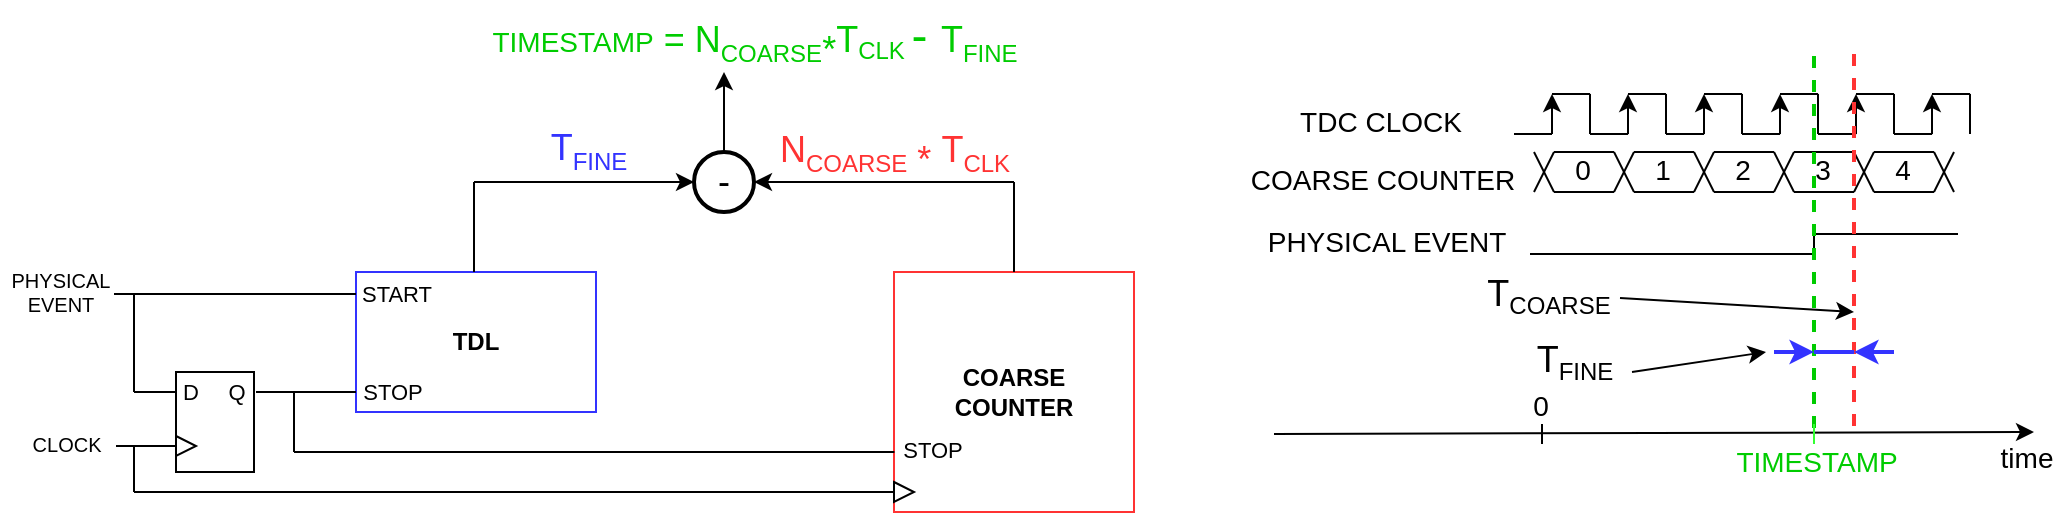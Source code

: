 <mxfile>
    <diagram id="mptcPpxPdkdbLmZneEK6" name="Page-1">
        <mxGraphModel dx="1120" dy="140" grid="1" gridSize="10" guides="1" tooltips="1" connect="1" arrows="1" fold="1" page="1" pageScale="1" pageWidth="850" pageHeight="1100" math="0" shadow="0">
            <root>
                <mxCell id="0"/>
                <mxCell id="1" parent="0"/>
                <mxCell id="2" value="&lt;b&gt;TDL&lt;/b&gt;" style="whiteSpace=wrap;html=1;strokeColor=#3333FF;" vertex="1" parent="1">
                    <mxGeometry x="121" y="170" width="120" height="70" as="geometry"/>
                </mxCell>
                <mxCell id="3" value="&lt;font style=&quot;font-size: 11px&quot;&gt;START&lt;/font&gt;" style="text;html=1;resizable=0;autosize=1;align=center;verticalAlign=middle;points=[];fillColor=none;strokeColor=none;rounded=0;" vertex="1" parent="1">
                    <mxGeometry x="116" y="171" width="50" height="20" as="geometry"/>
                </mxCell>
                <mxCell id="4" value="&lt;font style=&quot;font-size: 11px&quot;&gt;STOP&lt;/font&gt;" style="text;html=1;resizable=0;autosize=1;align=center;verticalAlign=middle;points=[];fillColor=none;strokeColor=none;rounded=0;" vertex="1" parent="1">
                    <mxGeometry x="114" y="220" width="50" height="20" as="geometry"/>
                </mxCell>
                <mxCell id="5" value="&lt;font style=&quot;font-size: 12px&quot;&gt;&lt;b&gt;COARSE&lt;br&gt;COUNTER&lt;/b&gt;&lt;/font&gt;" style="whiteSpace=wrap;html=1;fontSize=10;strokeColor=#FF3333;" vertex="1" parent="1">
                    <mxGeometry x="390" y="170" width="120" height="120" as="geometry"/>
                </mxCell>
                <mxCell id="6" value="&lt;font style=&quot;font-size: 11px&quot;&gt;STOP&lt;/font&gt;" style="text;html=1;resizable=0;autosize=1;align=center;verticalAlign=middle;points=[];fillColor=none;strokeColor=none;rounded=0;fontSize=12;" vertex="1" parent="1">
                    <mxGeometry x="384" y="249" width="50" height="20" as="geometry"/>
                </mxCell>
                <mxCell id="7" value="" style="endArrow=none;html=1;fontSize=10;" edge="1" parent="1">
                    <mxGeometry width="50" height="50" relative="1" as="geometry">
                        <mxPoint x="90" y="280" as="sourcePoint"/>
                        <mxPoint x="390" y="280" as="targetPoint"/>
                    </mxGeometry>
                </mxCell>
                <mxCell id="9" value="" style="endArrow=none;html=1;fontSize=10;" edge="1" parent="1">
                    <mxGeometry width="50" height="50" relative="1" as="geometry">
                        <mxPoint x="90" y="260" as="sourcePoint"/>
                        <mxPoint x="90" y="230" as="targetPoint"/>
                    </mxGeometry>
                </mxCell>
                <mxCell id="10" value="" style="endArrow=none;html=1;fontSize=10;" edge="1" parent="1">
                    <mxGeometry width="50" height="50" relative="1" as="geometry">
                        <mxPoint x="10" y="280" as="sourcePoint"/>
                        <mxPoint x="99" y="280" as="targetPoint"/>
                    </mxGeometry>
                </mxCell>
                <mxCell id="11" value="" style="endArrow=none;html=1;fontSize=10;" edge="1" parent="1">
                    <mxGeometry width="50" height="50" relative="1" as="geometry">
                        <mxPoint y="181" as="sourcePoint"/>
                        <mxPoint x="121" y="181" as="targetPoint"/>
                    </mxGeometry>
                </mxCell>
                <mxCell id="12" value="CLOCK" style="text;html=1;resizable=0;autosize=1;align=center;verticalAlign=middle;points=[];fillColor=none;strokeColor=none;rounded=0;fontSize=10;" vertex="1" parent="1">
                    <mxGeometry x="-49" y="246" width="50" height="20" as="geometry"/>
                </mxCell>
                <mxCell id="13" value="PHYSICAL&lt;br&gt;EVENT" style="text;html=1;resizable=0;autosize=1;align=center;verticalAlign=middle;points=[];fillColor=none;strokeColor=none;rounded=0;fontSize=10;" vertex="1" parent="1">
                    <mxGeometry x="-57" y="165" width="60" height="30" as="geometry"/>
                </mxCell>
                <mxCell id="14" value="&lt;font style=&quot;font-size: 18px&quot;&gt;-&lt;/font&gt;" style="ellipse;whiteSpace=wrap;html=1;fontSize=10;strokeColor=#000000;strokeWidth=2;" vertex="1" parent="1">
                    <mxGeometry x="290" y="110" width="30" height="30" as="geometry"/>
                </mxCell>
                <mxCell id="15" value="" style="endArrow=classic;html=1;fontSize=18;entryX=0;entryY=0.5;entryDx=0;entryDy=0;" edge="1" parent="1" target="14">
                    <mxGeometry width="50" height="50" relative="1" as="geometry">
                        <mxPoint x="180" y="125" as="sourcePoint"/>
                        <mxPoint x="230" y="121" as="targetPoint"/>
                    </mxGeometry>
                </mxCell>
                <mxCell id="16" value="" style="endArrow=classic;html=1;fontSize=18;entryX=1;entryY=0.5;entryDx=0;entryDy=0;" edge="1" parent="1" target="14">
                    <mxGeometry width="50" height="50" relative="1" as="geometry">
                        <mxPoint x="450" y="125" as="sourcePoint"/>
                        <mxPoint x="410" y="105" as="targetPoint"/>
                    </mxGeometry>
                </mxCell>
                <mxCell id="17" value="" style="endArrow=none;html=1;fontSize=10;" edge="1" parent="1">
                    <mxGeometry width="50" height="50" relative="1" as="geometry">
                        <mxPoint x="180" y="170" as="sourcePoint"/>
                        <mxPoint x="180" y="125" as="targetPoint"/>
                    </mxGeometry>
                </mxCell>
                <mxCell id="18" value="" style="endArrow=none;html=1;fontSize=10;" edge="1" parent="1">
                    <mxGeometry width="50" height="50" relative="1" as="geometry">
                        <mxPoint x="450" y="170" as="sourcePoint"/>
                        <mxPoint x="450" y="125" as="targetPoint"/>
                    </mxGeometry>
                </mxCell>
                <mxCell id="19" value="&lt;font color=&quot;#3333ff&quot;&gt;T&lt;sub&gt;&lt;font style=&quot;font-size: 12px&quot;&gt;FINE&lt;/font&gt;&lt;/sub&gt;&lt;/font&gt;" style="text;html=1;resizable=0;autosize=1;align=center;verticalAlign=middle;points=[];fillColor=none;strokeColor=none;rounded=0;fontSize=18;" vertex="1" parent="1">
                    <mxGeometry x="212" y="95" width="50" height="30" as="geometry"/>
                </mxCell>
                <mxCell id="20" value="&lt;font color=&quot;#ff3333&quot;&gt;N&lt;sub&gt;&lt;font&gt;&lt;font style=&quot;font-size: 12px&quot;&gt;COARSE&lt;/font&gt;&lt;span style=&quot;font-size: 18px&quot;&gt; *&amp;nbsp;&lt;/span&gt;&lt;/font&gt;&lt;/sub&gt;T&lt;sub&gt;&lt;font style=&quot;font-size: 12px&quot;&gt;CLK&lt;/font&gt;&lt;/sub&gt;&lt;/font&gt;" style="text;html=1;resizable=0;autosize=1;align=center;verticalAlign=middle;points=[];fillColor=none;strokeColor=none;rounded=0;fontSize=18;" vertex="1" parent="1">
                    <mxGeometry x="325" y="97" width="130" height="30" as="geometry"/>
                </mxCell>
                <mxCell id="21" value="" style="endArrow=classic;html=1;fontSize=12;fontColor=#FF3333;exitX=0.5;exitY=0;exitDx=0;exitDy=0;" edge="1" parent="1" source="14">
                    <mxGeometry width="50" height="50" relative="1" as="geometry">
                        <mxPoint x="330" y="170" as="sourcePoint"/>
                        <mxPoint x="305" y="70" as="targetPoint"/>
                    </mxGeometry>
                </mxCell>
                <mxCell id="22" value="&lt;font color=&quot;#000000&quot; style=&quot;font-size: 14px&quot;&gt;TDC CLOCK&lt;/font&gt;" style="text;html=1;resizable=0;autosize=1;align=center;verticalAlign=middle;points=[];fillColor=none;strokeColor=none;rounded=0;fontSize=12;fontColor=#33FF33;" vertex="1" parent="1">
                    <mxGeometry x="583" y="85" width="100" height="20" as="geometry"/>
                </mxCell>
                <mxCell id="23" value="&lt;font color=&quot;#000000&quot; style=&quot;font-size: 14px&quot;&gt;COARSE COUNTER&lt;/font&gt;" style="text;html=1;resizable=0;autosize=1;align=center;verticalAlign=middle;points=[];fillColor=none;strokeColor=none;rounded=0;fontSize=12;fontColor=#33FF33;" vertex="1" parent="1">
                    <mxGeometry x="559" y="114" width="150" height="20" as="geometry"/>
                </mxCell>
                <mxCell id="24" value="&lt;font color=&quot;#000000&quot; style=&quot;font-size: 14px&quot;&gt;PHYSICAL EVENT&lt;/font&gt;" style="text;html=1;resizable=0;autosize=1;align=center;verticalAlign=middle;points=[];fillColor=none;strokeColor=none;rounded=0;fontSize=12;fontColor=#33FF33;" vertex="1" parent="1">
                    <mxGeometry x="571" y="145" width="130" height="20" as="geometry"/>
                </mxCell>
                <mxCell id="25" value="" style="endArrow=none;html=1;fontSize=10;startArrow=classic;startFill=1;" edge="1" parent="1">
                    <mxGeometry width="50" height="50" relative="1" as="geometry">
                        <mxPoint x="960" y="250" as="sourcePoint"/>
                        <mxPoint x="580" y="251" as="targetPoint"/>
                    </mxGeometry>
                </mxCell>
                <mxCell id="26" value="" style="endArrow=none;html=1;fontSize=10;" edge="1" parent="1">
                    <mxGeometry width="50" height="50" relative="1" as="geometry">
                        <mxPoint x="700" y="101" as="sourcePoint"/>
                        <mxPoint x="719" y="101" as="targetPoint"/>
                    </mxGeometry>
                </mxCell>
                <mxCell id="27" value="" style="endArrow=none;html=1;fontSize=10;" edge="1" parent="1">
                    <mxGeometry width="50" height="50" relative="1" as="geometry">
                        <mxPoint x="719" y="81" as="sourcePoint"/>
                        <mxPoint x="738.048" y="81" as="targetPoint"/>
                    </mxGeometry>
                </mxCell>
                <mxCell id="28" value="" style="endArrow=classic;html=1;fontSize=14;fontColor=#000000;" edge="1" parent="1">
                    <mxGeometry width="50" height="50" relative="1" as="geometry">
                        <mxPoint x="719" y="101" as="sourcePoint"/>
                        <mxPoint x="719" y="81" as="targetPoint"/>
                    </mxGeometry>
                </mxCell>
                <mxCell id="29" value="" style="endArrow=none;html=1;fontSize=14;fontColor=#000000;" edge="1" parent="1">
                    <mxGeometry width="50" height="50" relative="1" as="geometry">
                        <mxPoint x="738" y="101" as="sourcePoint"/>
                        <mxPoint x="738" y="81" as="targetPoint"/>
                    </mxGeometry>
                </mxCell>
                <mxCell id="30" value="" style="endArrow=none;html=1;fontSize=10;" edge="1" parent="1">
                    <mxGeometry width="50" height="50" relative="1" as="geometry">
                        <mxPoint x="738" y="101" as="sourcePoint"/>
                        <mxPoint x="757.048" y="101" as="targetPoint"/>
                    </mxGeometry>
                </mxCell>
                <mxCell id="31" value="" style="endArrow=none;html=1;fontSize=10;" edge="1" parent="1">
                    <mxGeometry width="50" height="50" relative="1" as="geometry">
                        <mxPoint x="757" y="81" as="sourcePoint"/>
                        <mxPoint x="776.048" y="81" as="targetPoint"/>
                    </mxGeometry>
                </mxCell>
                <mxCell id="32" value="" style="endArrow=classic;html=1;fontSize=14;fontColor=#000000;" edge="1" parent="1">
                    <mxGeometry width="50" height="50" relative="1" as="geometry">
                        <mxPoint x="757" y="101" as="sourcePoint"/>
                        <mxPoint x="757" y="81" as="targetPoint"/>
                    </mxGeometry>
                </mxCell>
                <mxCell id="33" value="" style="endArrow=none;html=1;fontSize=14;fontColor=#000000;" edge="1" parent="1">
                    <mxGeometry width="50" height="50" relative="1" as="geometry">
                        <mxPoint x="776" y="101" as="sourcePoint"/>
                        <mxPoint x="776" y="81" as="targetPoint"/>
                    </mxGeometry>
                </mxCell>
                <mxCell id="34" value="" style="endArrow=none;html=1;fontSize=10;" edge="1" parent="1">
                    <mxGeometry width="50" height="50" relative="1" as="geometry">
                        <mxPoint x="776" y="101" as="sourcePoint"/>
                        <mxPoint x="795.048" y="101" as="targetPoint"/>
                    </mxGeometry>
                </mxCell>
                <mxCell id="35" value="" style="endArrow=none;html=1;fontSize=10;" edge="1" parent="1">
                    <mxGeometry width="50" height="50" relative="1" as="geometry">
                        <mxPoint x="795" y="81" as="sourcePoint"/>
                        <mxPoint x="814.048" y="81" as="targetPoint"/>
                    </mxGeometry>
                </mxCell>
                <mxCell id="36" value="" style="endArrow=classic;html=1;fontSize=14;fontColor=#000000;" edge="1" parent="1">
                    <mxGeometry width="50" height="50" relative="1" as="geometry">
                        <mxPoint x="795" y="101" as="sourcePoint"/>
                        <mxPoint x="795" y="81" as="targetPoint"/>
                    </mxGeometry>
                </mxCell>
                <mxCell id="37" value="" style="endArrow=none;html=1;fontSize=14;fontColor=#000000;" edge="1" parent="1">
                    <mxGeometry width="50" height="50" relative="1" as="geometry">
                        <mxPoint x="814" y="101" as="sourcePoint"/>
                        <mxPoint x="814" y="81" as="targetPoint"/>
                    </mxGeometry>
                </mxCell>
                <mxCell id="38" value="" style="endArrow=none;html=1;fontSize=10;" edge="1" parent="1">
                    <mxGeometry width="50" height="50" relative="1" as="geometry">
                        <mxPoint x="814" y="101" as="sourcePoint"/>
                        <mxPoint x="833.048" y="101" as="targetPoint"/>
                    </mxGeometry>
                </mxCell>
                <mxCell id="39" value="" style="endArrow=none;html=1;fontSize=10;" edge="1" parent="1">
                    <mxGeometry width="50" height="50" relative="1" as="geometry">
                        <mxPoint x="833" y="81" as="sourcePoint"/>
                        <mxPoint x="852.048" y="81" as="targetPoint"/>
                    </mxGeometry>
                </mxCell>
                <mxCell id="40" value="" style="endArrow=classic;html=1;fontSize=14;fontColor=#000000;" edge="1" parent="1">
                    <mxGeometry width="50" height="50" relative="1" as="geometry">
                        <mxPoint x="833" y="101" as="sourcePoint"/>
                        <mxPoint x="833" y="81" as="targetPoint"/>
                    </mxGeometry>
                </mxCell>
                <mxCell id="41" value="" style="endArrow=none;html=1;fontSize=14;fontColor=#000000;" edge="1" parent="1">
                    <mxGeometry width="50" height="50" relative="1" as="geometry">
                        <mxPoint x="852" y="101" as="sourcePoint"/>
                        <mxPoint x="852" y="81" as="targetPoint"/>
                    </mxGeometry>
                </mxCell>
                <mxCell id="42" value="" style="endArrow=none;html=1;fontSize=10;" edge="1" parent="1">
                    <mxGeometry width="50" height="50" relative="1" as="geometry">
                        <mxPoint x="852" y="101" as="sourcePoint"/>
                        <mxPoint x="871.048" y="101" as="targetPoint"/>
                    </mxGeometry>
                </mxCell>
                <mxCell id="43" value="" style="endArrow=none;html=1;fontSize=10;" edge="1" parent="1">
                    <mxGeometry width="50" height="50" relative="1" as="geometry">
                        <mxPoint x="871" y="81" as="sourcePoint"/>
                        <mxPoint x="890.048" y="81" as="targetPoint"/>
                    </mxGeometry>
                </mxCell>
                <mxCell id="44" value="" style="endArrow=classic;html=1;fontSize=14;fontColor=#000000;" edge="1" parent="1">
                    <mxGeometry width="50" height="50" relative="1" as="geometry">
                        <mxPoint x="871" y="101" as="sourcePoint"/>
                        <mxPoint x="871" y="81" as="targetPoint"/>
                    </mxGeometry>
                </mxCell>
                <mxCell id="45" value="" style="endArrow=none;html=1;fontSize=14;fontColor=#000000;" edge="1" parent="1">
                    <mxGeometry width="50" height="50" relative="1" as="geometry">
                        <mxPoint x="890" y="101" as="sourcePoint"/>
                        <mxPoint x="890" y="81" as="targetPoint"/>
                    </mxGeometry>
                </mxCell>
                <mxCell id="46" value="" style="endArrow=none;html=1;fontSize=10;" edge="1" parent="1">
                    <mxGeometry width="50" height="50" relative="1" as="geometry">
                        <mxPoint x="890" y="101" as="sourcePoint"/>
                        <mxPoint x="909.048" y="101" as="targetPoint"/>
                    </mxGeometry>
                </mxCell>
                <mxCell id="47" value="" style="endArrow=none;html=1;fontSize=10;" edge="1" parent="1">
                    <mxGeometry width="50" height="50" relative="1" as="geometry">
                        <mxPoint x="909" y="81" as="sourcePoint"/>
                        <mxPoint x="928.048" y="81" as="targetPoint"/>
                    </mxGeometry>
                </mxCell>
                <mxCell id="48" value="" style="endArrow=classic;html=1;fontSize=14;fontColor=#000000;" edge="1" parent="1">
                    <mxGeometry width="50" height="50" relative="1" as="geometry">
                        <mxPoint x="909" y="101" as="sourcePoint"/>
                        <mxPoint x="909" y="81" as="targetPoint"/>
                    </mxGeometry>
                </mxCell>
                <mxCell id="49" value="" style="endArrow=none;html=1;fontSize=14;fontColor=#000000;" edge="1" parent="1">
                    <mxGeometry width="50" height="50" relative="1" as="geometry">
                        <mxPoint x="928" y="101" as="sourcePoint"/>
                        <mxPoint x="928" y="81" as="targetPoint"/>
                    </mxGeometry>
                </mxCell>
                <mxCell id="50" value="" style="endArrow=none;html=1;fontSize=14;fontColor=#000000;" edge="1" parent="1">
                    <mxGeometry width="50" height="50" relative="1" as="geometry">
                        <mxPoint x="710" y="130" as="sourcePoint"/>
                        <mxPoint x="720" y="110" as="targetPoint"/>
                    </mxGeometry>
                </mxCell>
                <mxCell id="51" value="" style="endArrow=none;html=1;fontSize=14;fontColor=#000000;" edge="1" parent="1">
                    <mxGeometry width="50" height="50" relative="1" as="geometry">
                        <mxPoint x="710" y="110" as="sourcePoint"/>
                        <mxPoint x="720" y="130" as="targetPoint"/>
                    </mxGeometry>
                </mxCell>
                <mxCell id="52" value="" style="endArrow=none;html=1;fontSize=10;" edge="1" parent="1">
                    <mxGeometry width="50" height="50" relative="1" as="geometry">
                        <mxPoint x="720" y="110" as="sourcePoint"/>
                        <mxPoint x="750" y="110" as="targetPoint"/>
                    </mxGeometry>
                </mxCell>
                <mxCell id="53" value="" style="endArrow=none;html=1;fontSize=10;endSize=6;" edge="1" parent="1">
                    <mxGeometry width="50" height="50" relative="1" as="geometry">
                        <mxPoint x="720" y="130" as="sourcePoint"/>
                        <mxPoint x="750" y="130" as="targetPoint"/>
                    </mxGeometry>
                </mxCell>
                <mxCell id="54" value="" style="endArrow=none;html=1;fontSize=14;fontColor=#000000;" edge="1" parent="1">
                    <mxGeometry width="50" height="50" relative="1" as="geometry">
                        <mxPoint x="750" y="130" as="sourcePoint"/>
                        <mxPoint x="760" y="110.0" as="targetPoint"/>
                    </mxGeometry>
                </mxCell>
                <mxCell id="55" value="" style="endArrow=none;html=1;fontSize=14;fontColor=#000000;" edge="1" parent="1">
                    <mxGeometry width="50" height="50" relative="1" as="geometry">
                        <mxPoint x="750" y="110.0" as="sourcePoint"/>
                        <mxPoint x="760" y="130" as="targetPoint"/>
                    </mxGeometry>
                </mxCell>
                <mxCell id="56" value="" style="endArrow=none;html=1;fontSize=10;" edge="1" parent="1">
                    <mxGeometry width="50" height="50" relative="1" as="geometry">
                        <mxPoint x="760" y="110.0" as="sourcePoint"/>
                        <mxPoint x="790" y="110.0" as="targetPoint"/>
                    </mxGeometry>
                </mxCell>
                <mxCell id="57" value="" style="endArrow=none;html=1;fontSize=10;endSize=6;" edge="1" parent="1">
                    <mxGeometry width="50" height="50" relative="1" as="geometry">
                        <mxPoint x="760" y="130" as="sourcePoint"/>
                        <mxPoint x="790" y="130" as="targetPoint"/>
                    </mxGeometry>
                </mxCell>
                <mxCell id="58" value="" style="endArrow=none;html=1;fontSize=14;fontColor=#000000;" edge="1" parent="1">
                    <mxGeometry width="50" height="50" relative="1" as="geometry">
                        <mxPoint x="790" y="130" as="sourcePoint"/>
                        <mxPoint x="800" y="110.0" as="targetPoint"/>
                    </mxGeometry>
                </mxCell>
                <mxCell id="59" value="" style="endArrow=none;html=1;fontSize=14;fontColor=#000000;" edge="1" parent="1">
                    <mxGeometry width="50" height="50" relative="1" as="geometry">
                        <mxPoint x="790" y="110.0" as="sourcePoint"/>
                        <mxPoint x="800" y="130" as="targetPoint"/>
                    </mxGeometry>
                </mxCell>
                <mxCell id="60" value="" style="endArrow=none;html=1;fontSize=10;" edge="1" parent="1">
                    <mxGeometry width="50" height="50" relative="1" as="geometry">
                        <mxPoint x="800" y="110.0" as="sourcePoint"/>
                        <mxPoint x="830" y="110.0" as="targetPoint"/>
                    </mxGeometry>
                </mxCell>
                <mxCell id="61" value="" style="endArrow=none;html=1;fontSize=10;endSize=6;" edge="1" parent="1">
                    <mxGeometry width="50" height="50" relative="1" as="geometry">
                        <mxPoint x="800" y="130" as="sourcePoint"/>
                        <mxPoint x="830" y="130" as="targetPoint"/>
                    </mxGeometry>
                </mxCell>
                <mxCell id="62" value="" style="endArrow=none;html=1;fontSize=14;fontColor=#000000;" edge="1" parent="1">
                    <mxGeometry width="50" height="50" relative="1" as="geometry">
                        <mxPoint x="830" y="130" as="sourcePoint"/>
                        <mxPoint x="840" y="110.0" as="targetPoint"/>
                    </mxGeometry>
                </mxCell>
                <mxCell id="63" value="" style="endArrow=none;html=1;fontSize=14;fontColor=#000000;" edge="1" parent="1">
                    <mxGeometry width="50" height="50" relative="1" as="geometry">
                        <mxPoint x="830" y="110.0" as="sourcePoint"/>
                        <mxPoint x="840" y="130" as="targetPoint"/>
                    </mxGeometry>
                </mxCell>
                <mxCell id="64" value="" style="endArrow=none;html=1;fontSize=10;" edge="1" parent="1">
                    <mxGeometry width="50" height="50" relative="1" as="geometry">
                        <mxPoint x="840" y="110.0" as="sourcePoint"/>
                        <mxPoint x="870" y="110.0" as="targetPoint"/>
                    </mxGeometry>
                </mxCell>
                <mxCell id="65" value="" style="endArrow=none;html=1;fontSize=10;endSize=6;" edge="1" parent="1">
                    <mxGeometry width="50" height="50" relative="1" as="geometry">
                        <mxPoint x="840" y="130" as="sourcePoint"/>
                        <mxPoint x="870" y="130" as="targetPoint"/>
                    </mxGeometry>
                </mxCell>
                <mxCell id="66" value="" style="endArrow=none;html=1;fontSize=14;fontColor=#000000;" edge="1" parent="1">
                    <mxGeometry width="50" height="50" relative="1" as="geometry">
                        <mxPoint x="870" y="130" as="sourcePoint"/>
                        <mxPoint x="880" y="110.0" as="targetPoint"/>
                    </mxGeometry>
                </mxCell>
                <mxCell id="67" value="" style="endArrow=none;html=1;fontSize=14;fontColor=#000000;" edge="1" parent="1">
                    <mxGeometry width="50" height="50" relative="1" as="geometry">
                        <mxPoint x="870" y="110.0" as="sourcePoint"/>
                        <mxPoint x="880" y="130" as="targetPoint"/>
                    </mxGeometry>
                </mxCell>
                <mxCell id="68" value="" style="endArrow=none;html=1;fontSize=10;" edge="1" parent="1">
                    <mxGeometry width="50" height="50" relative="1" as="geometry">
                        <mxPoint x="880" y="110.0" as="sourcePoint"/>
                        <mxPoint x="910" y="110.0" as="targetPoint"/>
                    </mxGeometry>
                </mxCell>
                <mxCell id="69" value="" style="endArrow=none;html=1;fontSize=10;endSize=6;" edge="1" parent="1">
                    <mxGeometry width="50" height="50" relative="1" as="geometry">
                        <mxPoint x="880" y="130" as="sourcePoint"/>
                        <mxPoint x="910" y="130" as="targetPoint"/>
                    </mxGeometry>
                </mxCell>
                <mxCell id="70" value="" style="endArrow=none;html=1;fontSize=14;fontColor=#000000;" edge="1" parent="1">
                    <mxGeometry width="50" height="50" relative="1" as="geometry">
                        <mxPoint x="910" y="130" as="sourcePoint"/>
                        <mxPoint x="920" y="110.0" as="targetPoint"/>
                    </mxGeometry>
                </mxCell>
                <mxCell id="71" value="" style="endArrow=none;html=1;fontSize=14;fontColor=#000000;" edge="1" parent="1">
                    <mxGeometry width="50" height="50" relative="1" as="geometry">
                        <mxPoint x="910" y="110.0" as="sourcePoint"/>
                        <mxPoint x="920" y="130" as="targetPoint"/>
                    </mxGeometry>
                </mxCell>
                <mxCell id="72" value="0" style="text;html=1;resizable=0;autosize=1;align=center;verticalAlign=middle;points=[];fillColor=none;strokeColor=none;rounded=0;fontSize=14;fontColor=#000000;" vertex="1" parent="1">
                    <mxGeometry x="724" y="109" width="20" height="20" as="geometry"/>
                </mxCell>
                <mxCell id="73" value="1" style="text;html=1;resizable=0;autosize=1;align=center;verticalAlign=middle;points=[];fillColor=none;strokeColor=none;rounded=0;fontSize=14;fontColor=#000000;" vertex="1" parent="1">
                    <mxGeometry x="764" y="109" width="20" height="20" as="geometry"/>
                </mxCell>
                <mxCell id="74" value="2" style="text;html=1;resizable=0;autosize=1;align=center;verticalAlign=middle;points=[];fillColor=none;strokeColor=none;rounded=0;fontSize=14;fontColor=#000000;" vertex="1" parent="1">
                    <mxGeometry x="804" y="109" width="20" height="20" as="geometry"/>
                </mxCell>
                <mxCell id="75" value="3" style="text;html=1;resizable=0;autosize=1;align=center;verticalAlign=middle;points=[];fillColor=none;strokeColor=none;rounded=0;fontSize=14;fontColor=#000000;" vertex="1" parent="1">
                    <mxGeometry x="844" y="109" width="20" height="20" as="geometry"/>
                </mxCell>
                <mxCell id="76" value="4" style="text;html=1;resizable=0;autosize=1;align=center;verticalAlign=middle;points=[];fillColor=none;strokeColor=none;rounded=0;fontSize=14;fontColor=#000000;" vertex="1" parent="1">
                    <mxGeometry x="884" y="109" width="20" height="20" as="geometry"/>
                </mxCell>
                <mxCell id="77" value="" style="endArrow=none;html=1;fontSize=10;" edge="1" parent="1">
                    <mxGeometry width="50" height="50" relative="1" as="geometry">
                        <mxPoint x="708" y="161" as="sourcePoint"/>
                        <mxPoint x="850" y="161" as="targetPoint"/>
                    </mxGeometry>
                </mxCell>
                <mxCell id="78" value="" style="endArrow=none;html=1;fontSize=10;" edge="1" parent="1">
                    <mxGeometry width="50" height="50" relative="1" as="geometry">
                        <mxPoint x="850" y="151" as="sourcePoint"/>
                        <mxPoint x="922" y="151" as="targetPoint"/>
                    </mxGeometry>
                </mxCell>
                <mxCell id="79" value="" style="endArrow=none;html=1;fontSize=10;" edge="1" parent="1">
                    <mxGeometry width="50" height="50" relative="1" as="geometry">
                        <mxPoint x="850" y="151" as="sourcePoint"/>
                        <mxPoint x="850" y="161" as="targetPoint"/>
                    </mxGeometry>
                </mxCell>
                <mxCell id="80" value="" style="endArrow=none;html=1;fontSize=10;" edge="1" parent="1">
                    <mxGeometry width="50" height="50" relative="1" as="geometry">
                        <mxPoint x="714" y="246" as="sourcePoint"/>
                        <mxPoint x="714" y="256" as="targetPoint"/>
                    </mxGeometry>
                </mxCell>
                <mxCell id="81" value="0" style="text;html=1;resizable=0;autosize=1;align=center;verticalAlign=middle;points=[];fillColor=none;strokeColor=none;rounded=0;fontSize=14;fontColor=#000000;" vertex="1" parent="1">
                    <mxGeometry x="703" y="227" width="20" height="20" as="geometry"/>
                </mxCell>
                <mxCell id="82" value="" style="endArrow=none;html=1;fontSize=10;dashed=1;strokeColor=#FF3333;strokeWidth=2;" edge="1" parent="1">
                    <mxGeometry width="50" height="50" relative="1" as="geometry">
                        <mxPoint x="870" y="61" as="sourcePoint"/>
                        <mxPoint x="870" y="250" as="targetPoint"/>
                    </mxGeometry>
                </mxCell>
                <mxCell id="83" value="" style="endArrow=none;html=1;fontSize=10;dashed=1;strokeColor=#00CC00;strokeWidth=2;" edge="1" parent="1">
                    <mxGeometry width="50" height="50" relative="1" as="geometry">
                        <mxPoint x="850" y="62" as="sourcePoint"/>
                        <mxPoint x="850" y="250" as="targetPoint"/>
                    </mxGeometry>
                </mxCell>
                <mxCell id="84" value="time" style="text;html=1;resizable=0;autosize=1;align=center;verticalAlign=middle;points=[];fillColor=none;strokeColor=none;rounded=0;fontSize=14;fontColor=#000000;" vertex="1" parent="1">
                    <mxGeometry x="936" y="253" width="40" height="20" as="geometry"/>
                </mxCell>
                <mxCell id="85" value="" style="endArrow=none;html=1;fontSize=10;strokeColor=#33FF33;" edge="1" parent="1">
                    <mxGeometry width="50" height="50" relative="1" as="geometry">
                        <mxPoint x="850" y="246" as="sourcePoint"/>
                        <mxPoint x="850" y="256" as="targetPoint"/>
                    </mxGeometry>
                </mxCell>
                <mxCell id="86" value="&lt;font color=&quot;#00cc00&quot;&gt;TIMESTAMP&lt;/font&gt;" style="text;html=1;resizable=0;autosize=1;align=center;verticalAlign=middle;points=[];fillColor=none;strokeColor=none;rounded=0;fontSize=14;fontColor=#000000;" vertex="1" parent="1">
                    <mxGeometry x="801" y="255" width="100" height="20" as="geometry"/>
                </mxCell>
                <mxCell id="87" value="" style="endArrow=none;html=1;fontSize=14;fontColor=#33FF33;endSize=6;strokeColor=#3333FF;startArrow=classic;startFill=1;strokeWidth=2;" edge="1" parent="1">
                    <mxGeometry width="50" height="50" relative="1" as="geometry">
                        <mxPoint x="870" y="210" as="sourcePoint"/>
                        <mxPoint x="890" y="210" as="targetPoint"/>
                    </mxGeometry>
                </mxCell>
                <mxCell id="88" value="" style="endArrow=none;html=1;fontSize=14;fontColor=#33FF33;endSize=6;strokeColor=#3333FF;startArrow=classic;startFill=1;strokeWidth=2;" edge="1" parent="1">
                    <mxGeometry width="50" height="50" relative="1" as="geometry">
                        <mxPoint x="850" y="210" as="sourcePoint"/>
                        <mxPoint x="830" y="210" as="targetPoint"/>
                    </mxGeometry>
                </mxCell>
                <mxCell id="89" value="" style="endArrow=none;html=1;fontSize=14;fontColor=#33FF33;endSize=6;strokeColor=#3333FF;startArrow=none;startFill=0;strokeWidth=2;" edge="1" parent="1">
                    <mxGeometry width="50" height="50" relative="1" as="geometry">
                        <mxPoint x="870" y="210" as="sourcePoint"/>
                        <mxPoint x="850" y="210" as="targetPoint"/>
                    </mxGeometry>
                </mxCell>
                <mxCell id="90" value="" style="endArrow=classic;html=1;fontSize=14;fontColor=#33FF33;endSize=6;strokeColor=#000000;strokeWidth=1;" edge="1" parent="1">
                    <mxGeometry width="50" height="50" relative="1" as="geometry">
                        <mxPoint x="759" y="220" as="sourcePoint"/>
                        <mxPoint x="826" y="210" as="targetPoint"/>
                    </mxGeometry>
                </mxCell>
                <mxCell id="91" value="" style="endArrow=classic;html=1;fontSize=14;fontColor=#33FF33;endSize=6;strokeColor=#000000;strokeWidth=1;" edge="1" parent="1">
                    <mxGeometry width="50" height="50" relative="1" as="geometry">
                        <mxPoint x="753" y="183" as="sourcePoint"/>
                        <mxPoint x="870" y="190" as="targetPoint"/>
                    </mxGeometry>
                </mxCell>
                <mxCell id="92" value="&lt;font color=&quot;#000000&quot;&gt;&lt;font style=&quot;font-size: 18px&quot;&gt;T&lt;/font&gt;&lt;sub&gt;&lt;font style=&quot;font-size: 12px&quot;&gt;FINE&lt;/font&gt;&lt;/sub&gt;&lt;/font&gt;" style="text;html=1;resizable=0;autosize=1;align=center;verticalAlign=middle;points=[];fillColor=none;strokeColor=none;rounded=0;fontSize=14;fontColor=#33FF33;" vertex="1" parent="1">
                    <mxGeometry x="705" y="200" width="50" height="30" as="geometry"/>
                </mxCell>
                <mxCell id="93" value="&lt;font color=&quot;#000000&quot;&gt;&lt;font style=&quot;font-size: 18px&quot;&gt;T&lt;/font&gt;&lt;sub&gt;&lt;font style=&quot;font-size: 12px&quot;&gt;COARSE&lt;/font&gt;&lt;/sub&gt;&lt;/font&gt;" style="text;html=1;resizable=0;autosize=1;align=center;verticalAlign=middle;points=[];fillColor=none;strokeColor=none;rounded=0;fontSize=14;fontColor=#33FF33;" vertex="1" parent="1">
                    <mxGeometry x="677" y="167" width="80" height="30" as="geometry"/>
                </mxCell>
                <mxCell id="94" value="&lt;font color=&quot;#00cc00&quot;&gt;&lt;font style=&quot;font-size: 12px&quot;&gt;&lt;font style=&quot;font-size: 14px&quot;&gt;TIMESTAMP&lt;/font&gt;&lt;span style=&quot;font-size: 18px&quot;&gt;&amp;nbsp;=&amp;nbsp;&lt;/span&gt;&lt;/font&gt;N&lt;sub&gt;&lt;font style=&quot;font-size: 12px&quot;&gt;COARSE&lt;/font&gt;&lt;span style=&quot;font-size: 18px&quot;&gt;*&lt;/span&gt;&lt;/sub&gt;T&lt;font style=&quot;font-size: 12px&quot;&gt;&lt;sub style=&quot;font-size: 12px&quot;&gt;CLK&amp;nbsp;&lt;/sub&gt;&lt;font style=&quot;font-size: 24px&quot;&gt;-&amp;nbsp;&lt;/font&gt;&lt;/font&gt;&lt;font&gt;T&lt;/font&gt;&lt;sub&gt;&lt;font style=&quot;font-size: 12px&quot;&gt;FINE&lt;/font&gt;&lt;/sub&gt;&lt;/font&gt;" style="text;html=1;resizable=0;autosize=1;align=center;verticalAlign=middle;points=[];fillColor=none;strokeColor=none;rounded=0;fontSize=18;fontColor=#000000;" vertex="1" parent="1">
                    <mxGeometry x="180" y="34" width="280" height="40" as="geometry"/>
                </mxCell>
                <mxCell id="95" value="" style="endArrow=none;html=1;fontSize=10;" edge="1" parent="1">
                    <mxGeometry width="50" height="50" relative="1" as="geometry">
                        <mxPoint x="10" y="230" as="sourcePoint"/>
                        <mxPoint x="10" y="181" as="targetPoint"/>
                    </mxGeometry>
                </mxCell>
                <mxCell id="98" value="" style="endArrow=none;html=1;fontSize=10;" edge="1" parent="1">
                    <mxGeometry width="50" height="50" relative="1" as="geometry">
                        <mxPoint x="90" y="260" as="sourcePoint"/>
                        <mxPoint x="390.218" y="260" as="targetPoint"/>
                    </mxGeometry>
                </mxCell>
                <mxCell id="99" value="" style="rounded=0;whiteSpace=wrap;html=1;" vertex="1" parent="1">
                    <mxGeometry x="31" y="220" width="39" height="50" as="geometry"/>
                </mxCell>
                <mxCell id="100" value="&lt;font style=&quot;font-size: 11px&quot;&gt;D&lt;/font&gt;" style="text;html=1;resizable=0;autosize=1;align=center;verticalAlign=middle;points=[];fillColor=none;strokeColor=none;rounded=0;" vertex="1" parent="1">
                    <mxGeometry x="28" y="220" width="20" height="20" as="geometry"/>
                </mxCell>
                <mxCell id="101" value="&lt;font style=&quot;font-size: 11px&quot;&gt;Q&lt;/font&gt;" style="text;html=1;resizable=0;autosize=1;align=center;verticalAlign=middle;points=[];fillColor=none;strokeColor=none;rounded=0;" vertex="1" parent="1">
                    <mxGeometry x="51" y="220" width="20" height="20" as="geometry"/>
                </mxCell>
                <mxCell id="102" value="" style="triangle;whiteSpace=wrap;html=1;" vertex="1" parent="1">
                    <mxGeometry x="31" y="252" width="10" height="10" as="geometry"/>
                </mxCell>
                <mxCell id="103" value="" style="endArrow=none;html=1;fontSize=10;entryX=0;entryY=0.5;entryDx=0;entryDy=0;" edge="1" parent="1" target="102">
                    <mxGeometry width="50" height="50" relative="1" as="geometry">
                        <mxPoint x="1" y="257" as="sourcePoint"/>
                        <mxPoint x="21" y="257" as="targetPoint"/>
                    </mxGeometry>
                </mxCell>
                <mxCell id="104" value="" style="endArrow=none;html=1;fontSize=10;entryX=0;entryY=0.5;entryDx=0;entryDy=0;" edge="1" parent="1">
                    <mxGeometry width="50" height="50" relative="1" as="geometry">
                        <mxPoint x="10" y="230" as="sourcePoint"/>
                        <mxPoint x="31" y="230" as="targetPoint"/>
                    </mxGeometry>
                </mxCell>
                <mxCell id="105" value="" style="endArrow=none;html=1;fontSize=10;entryX=0;entryY=0.5;entryDx=0;entryDy=0;" edge="1" parent="1" source="101">
                    <mxGeometry width="50" height="50" relative="1" as="geometry">
                        <mxPoint x="100" y="230" as="sourcePoint"/>
                        <mxPoint x="121" y="230" as="targetPoint"/>
                    </mxGeometry>
                </mxCell>
                <mxCell id="106" value="" style="triangle;whiteSpace=wrap;html=1;" vertex="1" parent="1">
                    <mxGeometry x="390" y="275" width="10" height="10" as="geometry"/>
                </mxCell>
                <mxCell id="107" value="" style="endArrow=none;html=1;fontSize=10;" edge="1" parent="1">
                    <mxGeometry width="50" height="50" relative="1" as="geometry">
                        <mxPoint x="10" y="280" as="sourcePoint"/>
                        <mxPoint x="10" y="257" as="targetPoint"/>
                    </mxGeometry>
                </mxCell>
            </root>
        </mxGraphModel>
    </diagram>
</mxfile>